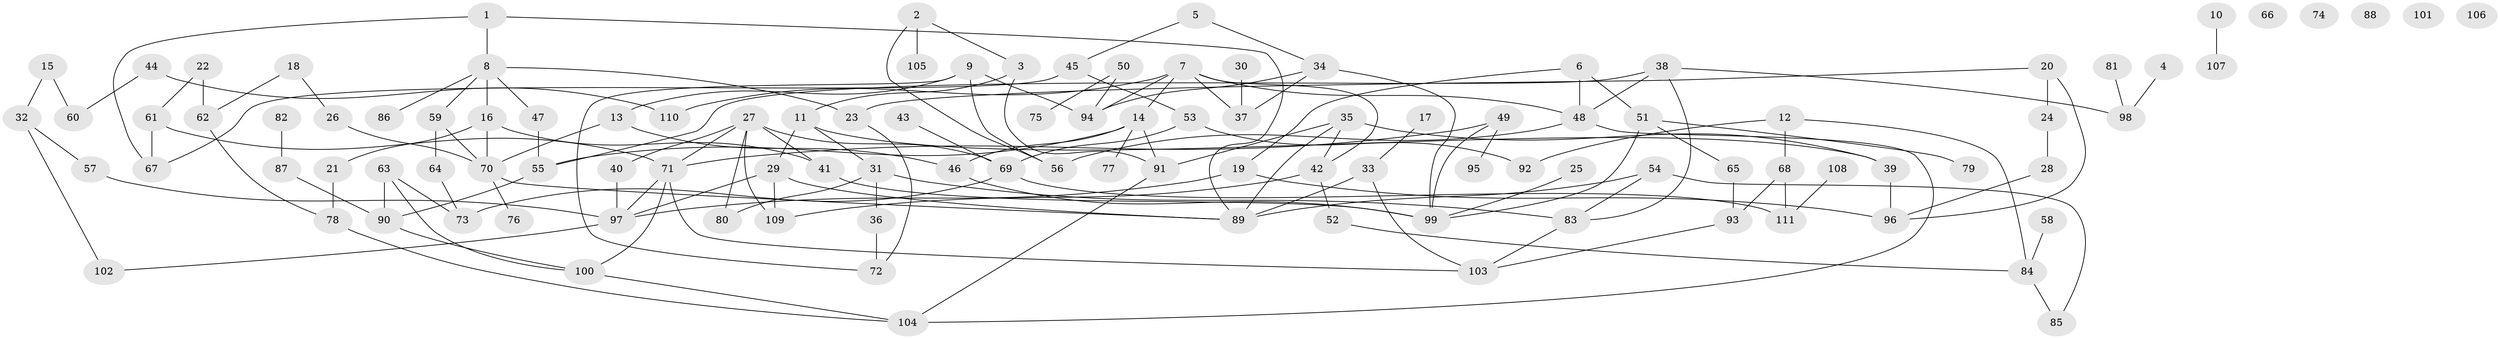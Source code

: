 // Generated by graph-tools (version 1.1) at 2025/33/03/09/25 02:33:23]
// undirected, 111 vertices, 154 edges
graph export_dot {
graph [start="1"]
  node [color=gray90,style=filled];
  1;
  2;
  3;
  4;
  5;
  6;
  7;
  8;
  9;
  10;
  11;
  12;
  13;
  14;
  15;
  16;
  17;
  18;
  19;
  20;
  21;
  22;
  23;
  24;
  25;
  26;
  27;
  28;
  29;
  30;
  31;
  32;
  33;
  34;
  35;
  36;
  37;
  38;
  39;
  40;
  41;
  42;
  43;
  44;
  45;
  46;
  47;
  48;
  49;
  50;
  51;
  52;
  53;
  54;
  55;
  56;
  57;
  58;
  59;
  60;
  61;
  62;
  63;
  64;
  65;
  66;
  67;
  68;
  69;
  70;
  71;
  72;
  73;
  74;
  75;
  76;
  77;
  78;
  79;
  80;
  81;
  82;
  83;
  84;
  85;
  86;
  87;
  88;
  89;
  90;
  91;
  92;
  93;
  94;
  95;
  96;
  97;
  98;
  99;
  100;
  101;
  102;
  103;
  104;
  105;
  106;
  107;
  108;
  109;
  110;
  111;
  1 -- 8;
  1 -- 67;
  1 -- 89;
  2 -- 3;
  2 -- 56;
  2 -- 105;
  3 -- 11;
  3 -- 91;
  4 -- 98;
  5 -- 34;
  5 -- 45;
  6 -- 19;
  6 -- 48;
  6 -- 51;
  7 -- 14;
  7 -- 37;
  7 -- 42;
  7 -- 48;
  7 -- 94;
  7 -- 110;
  8 -- 16;
  8 -- 23;
  8 -- 47;
  8 -- 59;
  8 -- 86;
  9 -- 13;
  9 -- 56;
  9 -- 72;
  9 -- 94;
  10 -- 107;
  11 -- 29;
  11 -- 31;
  11 -- 39;
  12 -- 68;
  12 -- 84;
  12 -- 92;
  13 -- 46;
  13 -- 70;
  14 -- 46;
  14 -- 55;
  14 -- 77;
  14 -- 91;
  15 -- 32;
  15 -- 60;
  16 -- 21;
  16 -- 41;
  16 -- 70;
  17 -- 33;
  18 -- 26;
  18 -- 62;
  19 -- 96;
  19 -- 97;
  20 -- 23;
  20 -- 24;
  20 -- 96;
  21 -- 78;
  22 -- 61;
  22 -- 62;
  23 -- 72;
  24 -- 28;
  25 -- 99;
  26 -- 70;
  27 -- 40;
  27 -- 41;
  27 -- 69;
  27 -- 71;
  27 -- 80;
  27 -- 109;
  28 -- 96;
  29 -- 89;
  29 -- 97;
  29 -- 109;
  30 -- 37;
  31 -- 36;
  31 -- 80;
  31 -- 83;
  32 -- 57;
  32 -- 102;
  33 -- 89;
  33 -- 103;
  34 -- 37;
  34 -- 94;
  34 -- 99;
  35 -- 39;
  35 -- 42;
  35 -- 89;
  35 -- 91;
  36 -- 72;
  38 -- 48;
  38 -- 55;
  38 -- 83;
  38 -- 98;
  39 -- 96;
  40 -- 97;
  41 -- 99;
  42 -- 52;
  42 -- 109;
  43 -- 69;
  44 -- 60;
  44 -- 110;
  45 -- 53;
  45 -- 67;
  46 -- 99;
  47 -- 55;
  48 -- 56;
  48 -- 104;
  49 -- 71;
  49 -- 95;
  49 -- 99;
  50 -- 75;
  50 -- 94;
  51 -- 65;
  51 -- 79;
  51 -- 99;
  52 -- 84;
  53 -- 69;
  53 -- 92;
  54 -- 83;
  54 -- 85;
  54 -- 89;
  55 -- 90;
  57 -- 97;
  58 -- 84;
  59 -- 64;
  59 -- 70;
  61 -- 67;
  61 -- 71;
  62 -- 78;
  63 -- 73;
  63 -- 90;
  63 -- 100;
  64 -- 73;
  65 -- 93;
  68 -- 93;
  68 -- 111;
  69 -- 73;
  69 -- 111;
  70 -- 76;
  70 -- 89;
  71 -- 97;
  71 -- 100;
  71 -- 103;
  78 -- 104;
  81 -- 98;
  82 -- 87;
  83 -- 103;
  84 -- 85;
  87 -- 90;
  90 -- 100;
  91 -- 104;
  93 -- 103;
  97 -- 102;
  100 -- 104;
  108 -- 111;
}
